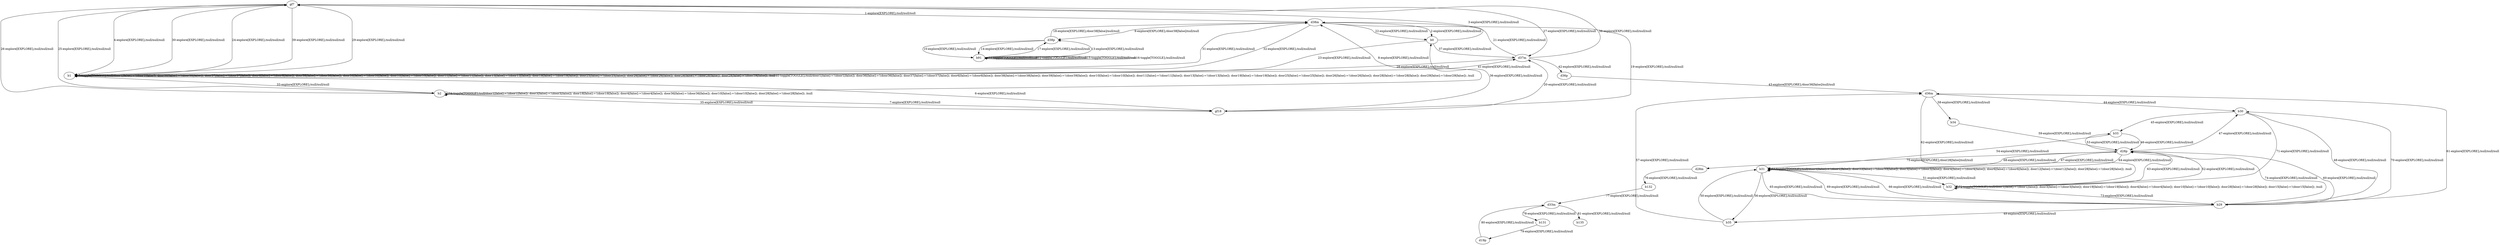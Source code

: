 # Total number of goals covered by this test: 3
# b132 --> d33m
# d33m --> b135
# b31 --> b31

digraph g {
"gf7" -> "d38m" [label = "1-explore[EXPLORE];/null/null/null"];
"d38m" -> "b0" [label = "2-explore[EXPLORE];/null/null/null"];
"b0" -> "gf7" [label = "3-explore[EXPLORE];/null/null/null"];
"gf7" -> "b1" [label = "4-explore[EXPLORE];/null/null/null"];
"b1" -> "b1" [label = "5-toggle[TOGGLE];/null/door1[false]:=!(door1[false]); door36[false]:=!(door36[false]); door37[false]:=!(door37[false]); door6[false]:=!(door6[false]); door38[false]:=!(door38[false]); door39[false]:=!(door39[false]); door10[false]:=!(door10[false]); door11[false]:=!(door11[false]); door13[false]:=!(door13[false]); door19[false]:=!(door19[false]); door25[false]:=!(door25[false]); door26[false]:=!(door26[false]); door28[false]:=!(door28[false]); door29[false]:=!(door29[false]); /null"];
"b1" -> "gf18" [label = "6-explore[EXPLORE];/null/null/null"];
"gf18" -> "b2" [label = "7-explore[EXPLORE];/null/null/null"];
"b2" -> "d38m" [label = "8-explore[EXPLORE];/null/null/null"];
"d38m" -> "d38p" [label = "9-explore[EXPLORE];/door38[false]/null/null"];
"d38p" -> "b91" [label = "10-explore[EXPLORE];/null/null/null"];
"b91" -> "b91" [label = "11-toggle[TOGGLE];/null/null/null"];
"b91" -> "b91" [label = "12-toggle[TOGGLE];/null/null/null"];
"b91" -> "d38p" [label = "13-explore[EXPLORE];/null/null/null"];
"d38p" -> "b91" [label = "14-explore[EXPLORE];/null/null/null"];
"b91" -> "b91" [label = "15-toggle[TOGGLE];/null/null/null"];
"b91" -> "b91" [label = "16-toggle[TOGGLE];/null/null/null"];
"b91" -> "d38p" [label = "17-explore[EXPLORE];/null/null/null"];
"d38p" -> "d38m" [label = "18-explore[EXPLORE];/door38[false]/null/null"];
"d38m" -> "gf18" [label = "19-explore[EXPLORE];/null/null/null"];
"gf18" -> "d37m" [label = "20-explore[EXPLORE];/null/null/null"];
"d37m" -> "d38m" [label = "21-explore[EXPLORE];/null/null/null"];
"d38m" -> "b0" [label = "22-explore[EXPLORE];/null/null/null"];
"b0" -> "b1" [label = "23-explore[EXPLORE];/null/null/null"];
"b1" -> "gf7" [label = "24-explore[EXPLORE];/null/null/null"];
"gf7" -> "b2" [label = "25-explore[EXPLORE];/null/null/null"];
"b2" -> "gf7" [label = "26-explore[EXPLORE];/null/null/null"];
"gf7" -> "d37m" [label = "27-explore[EXPLORE];/null/null/null"];
"d37m" -> "b1" [label = "28-explore[EXPLORE];/null/null/null"];
"b1" -> "gf7" [label = "29-explore[EXPLORE];/null/null/null"];
"gf7" -> "b1" [label = "30-explore[EXPLORE];/null/null/null"];
"b1" -> "d38m" [label = "31-explore[EXPLORE];/null/null/null"];
"d38m" -> "b1" [label = "32-explore[EXPLORE];/null/null/null"];
"b1" -> "b2" [label = "33-explore[EXPLORE];/null/null/null"];
"b2" -> "b2" [label = "34-toggle[TOGGLE];/null/door1[false]:=!(door1[false]); door3[false]:=!(door3[false]); door19[false]:=!(door19[false]); door4[false]:=!(door4[false]); door36[false]:=!(door36[false]); door10[false]:=!(door10[false]); door28[false]:=!(door28[false]); /null"];
"b2" -> "gf18" [label = "35-explore[EXPLORE];/null/null/null"];
"gf18" -> "b0" [label = "36-explore[EXPLORE];/null/null/null"];
"b0" -> "d37m" [label = "37-explore[EXPLORE];/null/null/null"];
"d37m" -> "gf7" [label = "38-explore[EXPLORE];/null/null/null"];
"gf7" -> "b1" [label = "39-explore[EXPLORE];/null/null/null"];
"b1" -> "b1" [label = "40-toggle[TOGGLE];/null/door1[false]:=!(door1[false]); door36[false]:=!(door36[false]); door37[false]:=!(door37[false]); door6[false]:=!(door6[false]); door38[false]:=!(door38[false]); door39[false]:=!(door39[false]); door10[false]:=!(door10[false]); door11[false]:=!(door11[false]); door13[false]:=!(door13[false]); door19[false]:=!(door19[false]); door25[false]:=!(door25[false]); door26[false]:=!(door26[false]); door28[false]:=!(door28[false]); door29[false]:=!(door29[false]); /null"];
"b1" -> "d37m" [label = "41-explore[EXPLORE];/null/null/null"];
"d37m" -> "d36p" [label = "42-explore[EXPLORE];/null/null/null"];
"d36p" -> "d36m" [label = "43-explore[EXPLORE];/door36[false]/null/null"];
"d36m" -> "b30" [label = "44-explore[EXPLORE];/null/null/null"];
"b30" -> "b33" [label = "45-explore[EXPLORE];/null/null/null"];
"b33" -> "d28p" [label = "46-explore[EXPLORE];/null/null/null"];
"d28p" -> "b30" [label = "47-explore[EXPLORE];/null/null/null"];
"b30" -> "b29" [label = "48-explore[EXPLORE];/null/null/null"];
"b29" -> "b35" [label = "49-explore[EXPLORE];/null/null/null"];
"b35" -> "b31" [label = "50-explore[EXPLORE];/null/null/null"];
"b31" -> "b32" [label = "51-explore[EXPLORE];/null/null/null"];
"b32" -> "d28p" [label = "52-explore[EXPLORE];/null/null/null"];
"d28p" -> "b33" [label = "53-explore[EXPLORE];/null/null/null"];
"b33" -> "b31" [label = "54-explore[EXPLORE];/null/null/null"];
"b31" -> "b31" [label = "55-toggle[TOGGLE];/null/door1[false]:=!(door1[false]); door33[false]:=!(door33[false]); door3[false]:=!(door3[false]); door4[false]:=!(door4[false]); door6[false]:=!(door6[false]); door12[false]:=!(door12[false]); door28[false]:=!(door28[false]); /null"];
"b31" -> "b35" [label = "56-explore[EXPLORE];/null/null/null"];
"b35" -> "d36m" [label = "57-explore[EXPLORE];/null/null/null"];
"d36m" -> "b34" [label = "58-explore[EXPLORE];/null/null/null"];
"b34" -> "d28p" [label = "59-explore[EXPLORE];/null/null/null"];
"d28p" -> "b29" [label = "60-explore[EXPLORE];/null/null/null"];
"b29" -> "d36m" [label = "61-explore[EXPLORE];/null/null/null"];
"d36m" -> "b32" [label = "62-explore[EXPLORE];/null/null/null"];
"b32" -> "d28p" [label = "63-explore[EXPLORE];/null/null/null"];
"d28p" -> "b31" [label = "64-explore[EXPLORE];/null/null/null"];
"b31" -> "b29" [label = "65-explore[EXPLORE];/null/null/null"];
"b29" -> "b31" [label = "66-explore[EXPLORE];/null/null/null"];
"b31" -> "d28p" [label = "67-explore[EXPLORE];/null/null/null"];
"d28p" -> "b31" [label = "68-explore[EXPLORE];/null/null/null"];
"b31" -> "b29" [label = "69-explore[EXPLORE];/null/null/null"];
"b29" -> "b30" [label = "70-explore[EXPLORE];/null/null/null"];
"b30" -> "b32" [label = "71-explore[EXPLORE];/null/null/null"];
"b32" -> "b32" [label = "72-toggle[TOGGLE];/null/door1[false]:=!(door1[false]); door3[false]:=!(door3[false]); door19[false]:=!(door19[false]); door4[false]:=!(door4[false]); door10[false]:=!(door10[false]); door28[false]:=!(door28[false]); door15[false]:=!(door15[false]); /null"];
"b32" -> "b29" [label = "73-explore[EXPLORE];/null/null/null"];
"b29" -> "d28p" [label = "74-explore[EXPLORE];/null/null/null"];
"d28p" -> "d28m" [label = "75-explore[EXPLORE];/door28[false]/null/null"];
"d28m" -> "b132" [label = "76-explore[EXPLORE];/null/null/null"];
"b132" -> "d33m" [label = "77-explore[EXPLORE];/null/null/null"];
"d33m" -> "b131" [label = "78-explore[EXPLORE];/null/null/null"];
"b131" -> "d19p" [label = "79-explore[EXPLORE];/null/null/null"];
"d19p" -> "d33m" [label = "80-explore[EXPLORE];/null/null/null"];
"d33m" -> "b135" [label = "81-explore[EXPLORE];/null/null/null"];
}